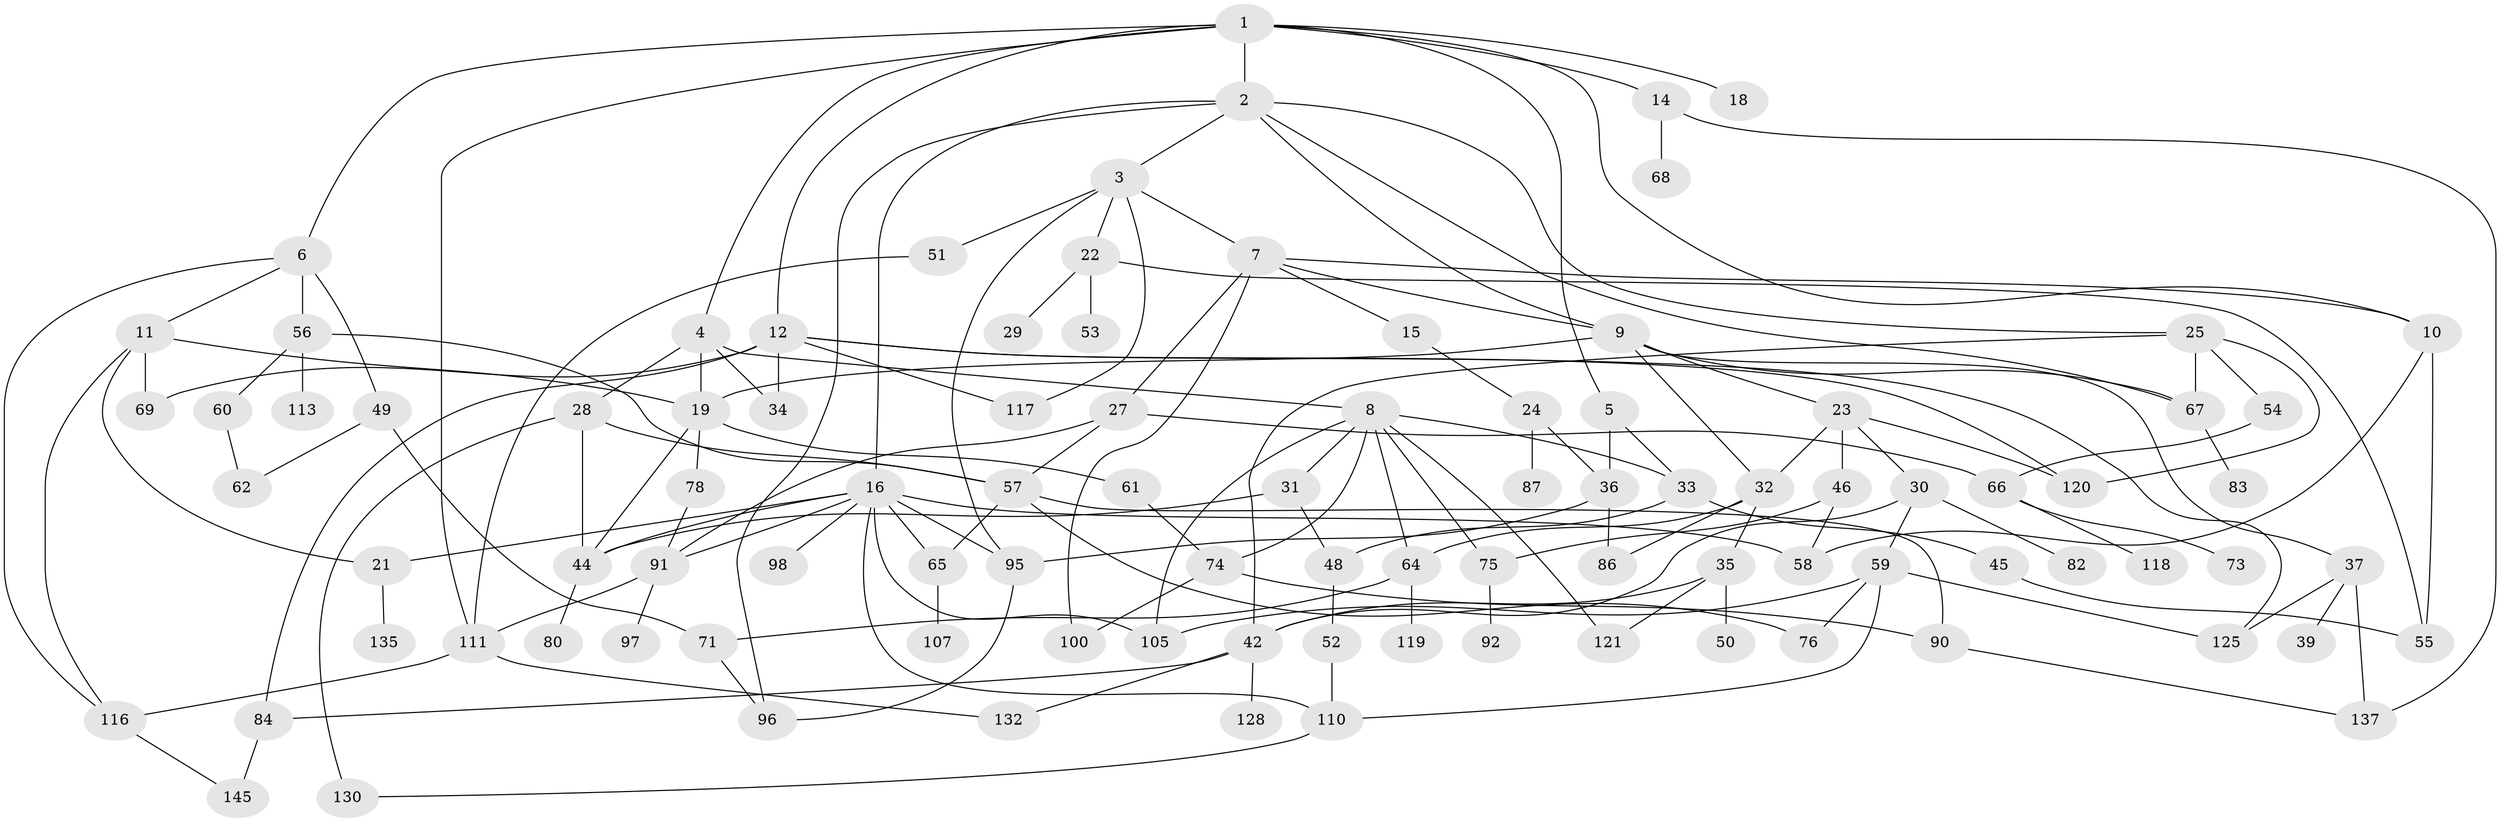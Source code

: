 // original degree distribution, {9: 0.013793103448275862, 5: 0.06206896551724138, 6: 0.020689655172413793, 3: 0.2482758620689655, 7: 0.013793103448275862, 4: 0.16551724137931034, 1: 0.1724137931034483, 2: 0.30344827586206896}
// Generated by graph-tools (version 1.1) at 2025/41/03/06/25 10:41:27]
// undirected, 97 vertices, 157 edges
graph export_dot {
graph [start="1"]
  node [color=gray90,style=filled];
  1 [super="+26"];
  2 [super="+13"];
  3 [super="+20"];
  4 [super="+38"];
  5;
  6;
  7 [super="+94"];
  8 [super="+63"];
  9 [super="+72"];
  10;
  11 [super="+88"];
  12 [super="+114"];
  14;
  15 [super="+17"];
  16 [super="+126"];
  18;
  19 [super="+47"];
  21;
  22 [super="+127"];
  23 [super="+93"];
  24 [super="+138"];
  25 [super="+40"];
  27 [super="+41"];
  28;
  29 [super="+108"];
  30;
  31;
  32 [super="+136"];
  33 [super="+102"];
  34;
  35 [super="+79"];
  36 [super="+77"];
  37 [super="+43"];
  39;
  42 [super="+70"];
  44 [super="+124"];
  45;
  46;
  48 [super="+115"];
  49 [super="+109"];
  50;
  51 [super="+104"];
  52;
  53;
  54;
  55;
  56 [super="+143"];
  57 [super="+89"];
  58 [super="+106"];
  59 [super="+142"];
  60 [super="+134"];
  61 [super="+140"];
  62;
  64;
  65;
  66 [super="+133"];
  67;
  68;
  69 [super="+81"];
  71 [super="+122"];
  73;
  74 [super="+85"];
  75;
  76;
  78;
  80;
  82;
  83;
  84 [super="+99"];
  86;
  87;
  90 [super="+101"];
  91 [super="+103"];
  92 [super="+139"];
  95 [super="+123"];
  96;
  97;
  98;
  100;
  105 [super="+112"];
  107;
  110 [super="+141"];
  111 [super="+129"];
  113;
  116;
  117 [super="+131"];
  118;
  119;
  120;
  121;
  125;
  128;
  130;
  132;
  135;
  137 [super="+144"];
  145;
  1 -- 2;
  1 -- 4;
  1 -- 5;
  1 -- 6;
  1 -- 10;
  1 -- 12;
  1 -- 14;
  1 -- 18;
  1 -- 111;
  2 -- 3;
  2 -- 96;
  2 -- 16;
  2 -- 25;
  2 -- 67;
  2 -- 9;
  3 -- 7;
  3 -- 22;
  3 -- 51;
  3 -- 95;
  3 -- 117;
  4 -- 8;
  4 -- 19;
  4 -- 28;
  4 -- 34;
  5 -- 33;
  5 -- 36;
  6 -- 11;
  6 -- 49;
  6 -- 56;
  6 -- 116;
  7 -- 9;
  7 -- 15;
  7 -- 27;
  7 -- 10;
  7 -- 100;
  8 -- 31;
  8 -- 74;
  8 -- 75;
  8 -- 121;
  8 -- 33;
  8 -- 64;
  8 -- 105;
  9 -- 23;
  9 -- 32;
  9 -- 37;
  9 -- 67;
  9 -- 19;
  10 -- 55;
  10 -- 58;
  11 -- 69;
  11 -- 116;
  11 -- 21;
  11 -- 19;
  12 -- 34;
  12 -- 120;
  12 -- 125;
  12 -- 117;
  12 -- 84;
  12 -- 69;
  14 -- 68;
  14 -- 137;
  15 -- 24;
  16 -- 21;
  16 -- 58;
  16 -- 65;
  16 -- 98;
  16 -- 110;
  16 -- 91;
  16 -- 95;
  16 -- 44;
  16 -- 105;
  19 -- 61;
  19 -- 78;
  19 -- 44;
  21 -- 135;
  22 -- 29;
  22 -- 53;
  22 -- 55;
  23 -- 30;
  23 -- 46;
  23 -- 32;
  23 -- 120;
  24 -- 87;
  24 -- 36;
  25 -- 54;
  25 -- 67;
  25 -- 120;
  25 -- 42;
  27 -- 57;
  27 -- 91;
  27 -- 66;
  28 -- 44;
  28 -- 57;
  28 -- 130;
  30 -- 59;
  30 -- 82;
  30 -- 42;
  31 -- 48;
  31 -- 44;
  32 -- 35;
  32 -- 64;
  32 -- 86 [weight=2];
  33 -- 45;
  33 -- 48;
  35 -- 50;
  35 -- 121;
  35 -- 42;
  36 -- 86;
  36 -- 95;
  37 -- 39;
  37 -- 125;
  37 -- 137;
  42 -- 84;
  42 -- 128;
  42 -- 132;
  44 -- 80;
  45 -- 55;
  46 -- 75;
  46 -- 58;
  48 -- 52;
  49 -- 62;
  49 -- 71;
  51 -- 111;
  52 -- 110;
  54 -- 66;
  56 -- 60;
  56 -- 113;
  56 -- 57;
  57 -- 76;
  57 -- 90;
  57 -- 65;
  59 -- 125;
  59 -- 76;
  59 -- 110;
  59 -- 105;
  60 -- 62;
  61 -- 74;
  64 -- 119;
  64 -- 71;
  65 -- 107;
  66 -- 73;
  66 -- 118;
  67 -- 83;
  71 -- 96;
  74 -- 100;
  74 -- 90;
  75 -- 92;
  78 -- 91;
  84 -- 145;
  90 -- 137;
  91 -- 97;
  91 -- 111;
  95 -- 96;
  110 -- 130;
  111 -- 116;
  111 -- 132;
  116 -- 145;
}
